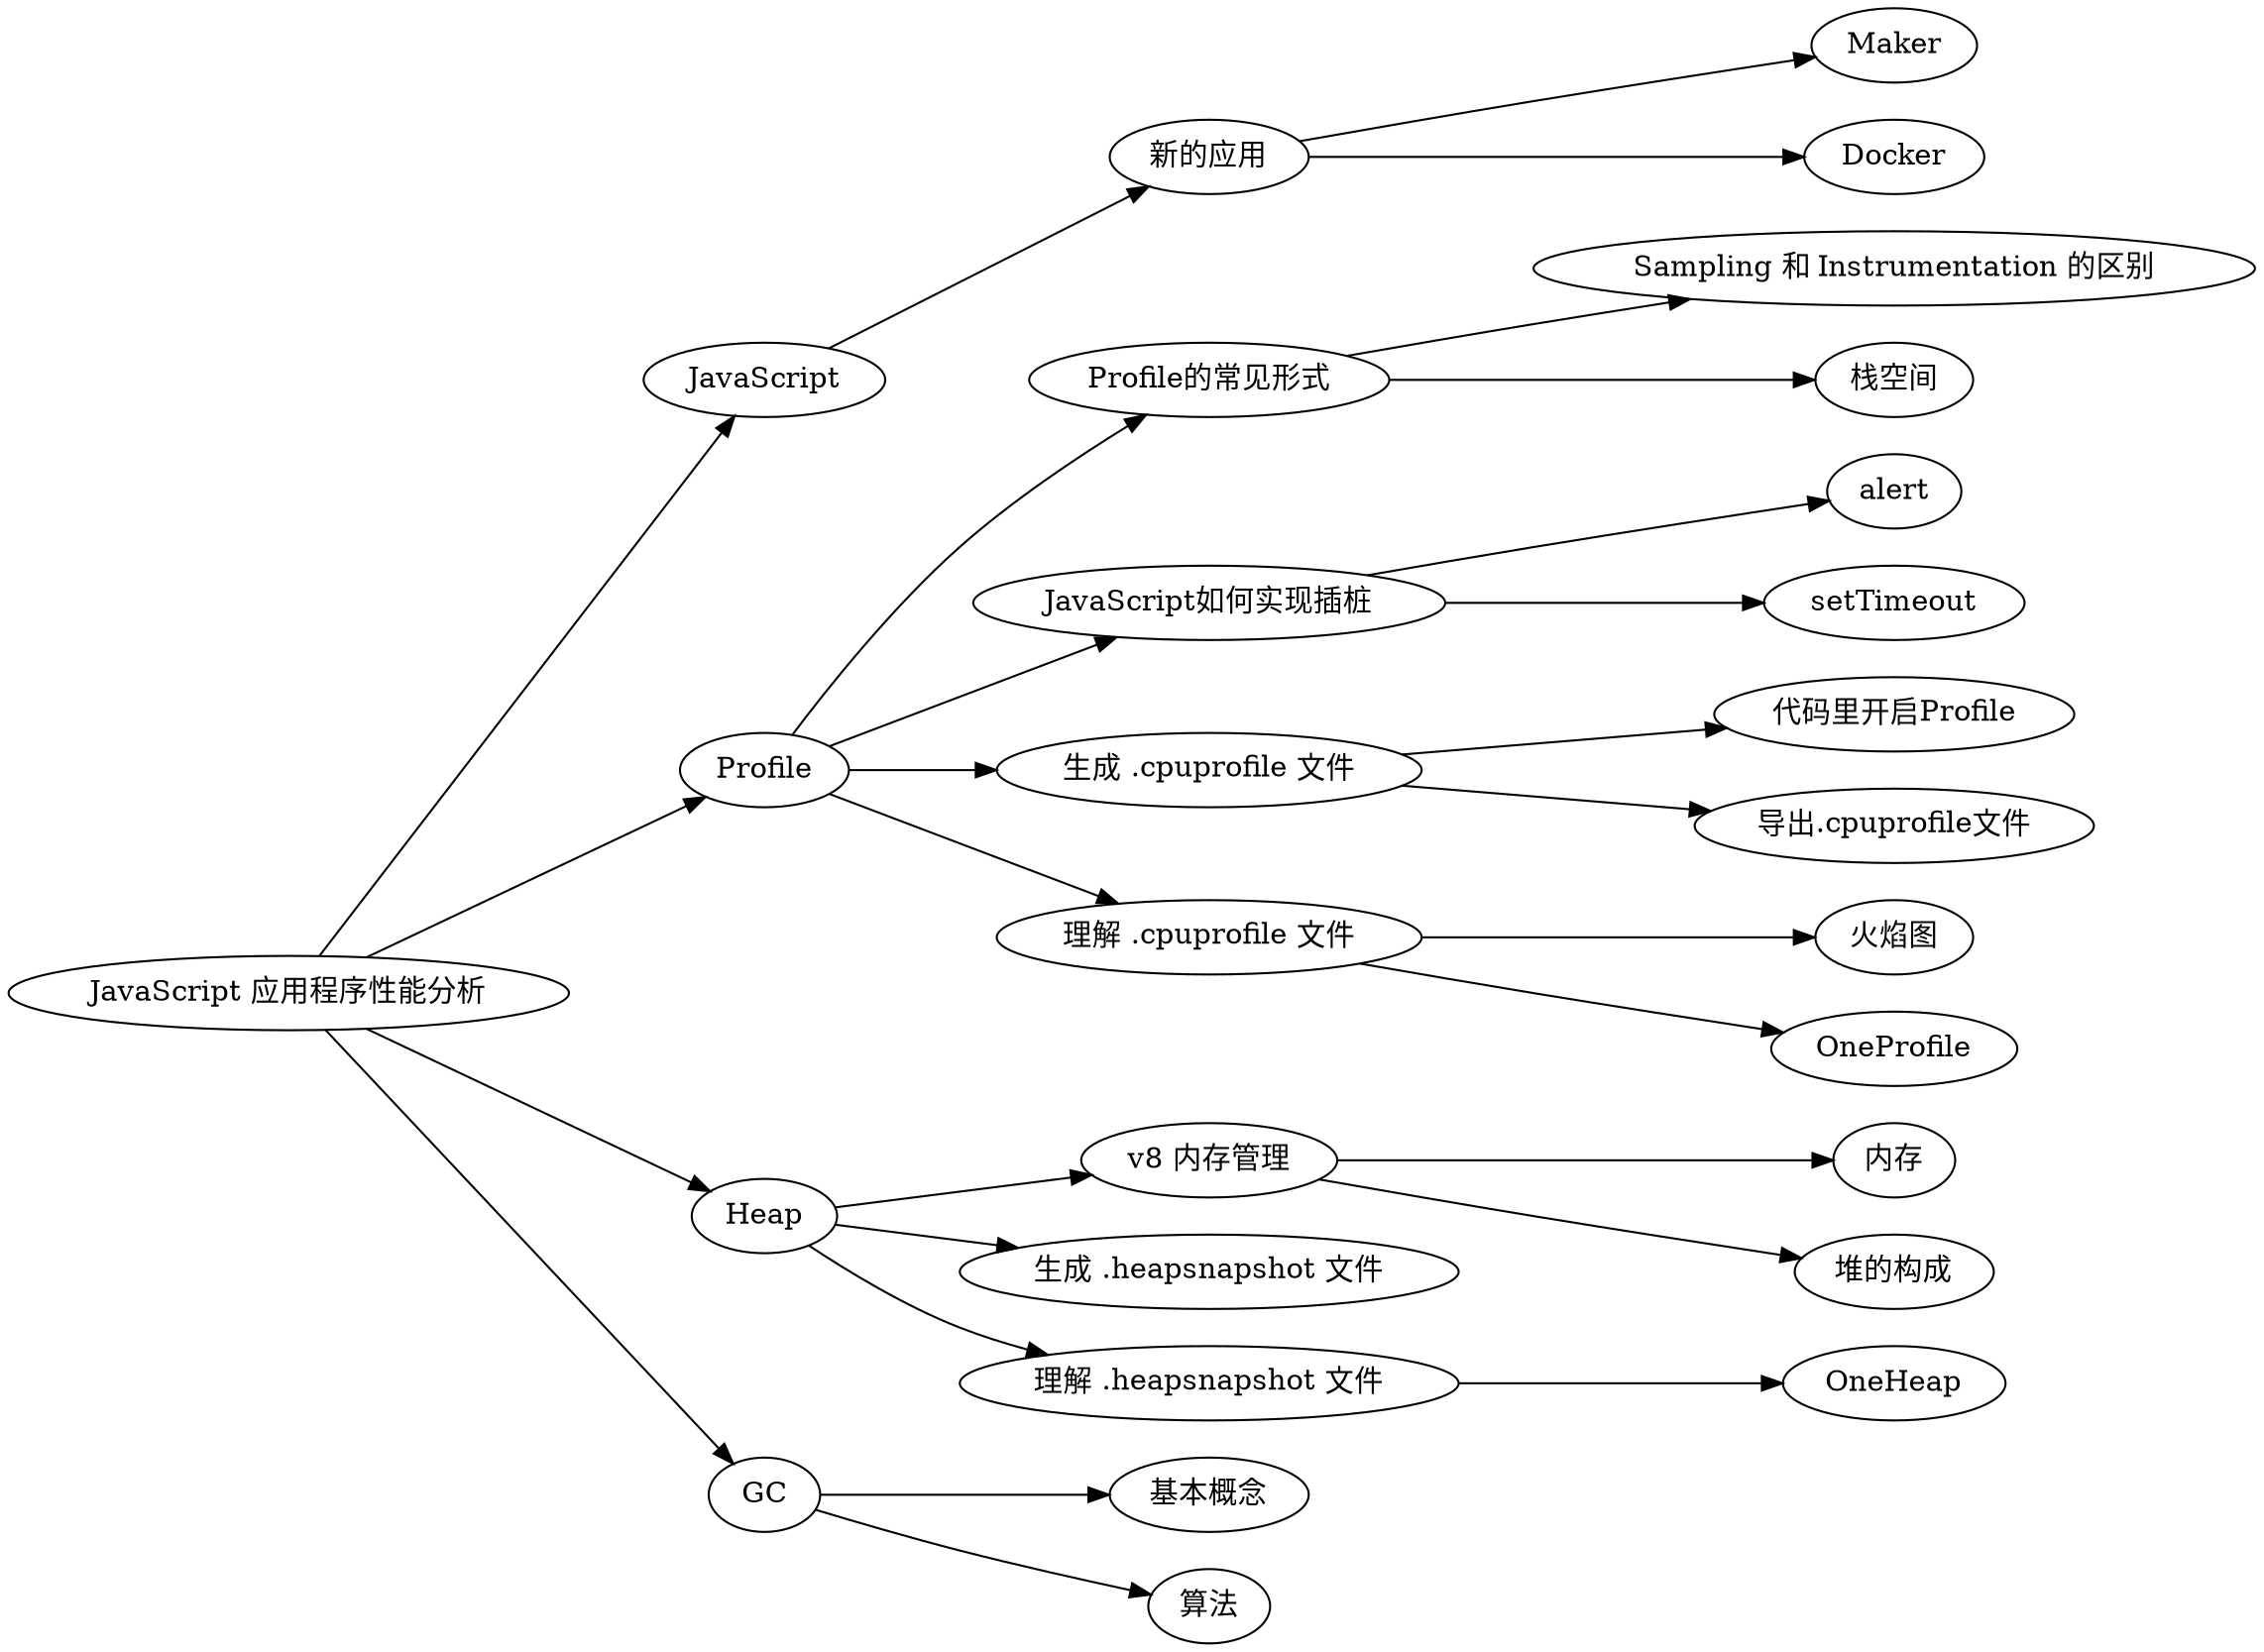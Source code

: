 digraph{
	rankdir=LR

	"JavaScript 应用程序性能分析"->"JavaScript","Profile","Heap","GC"
  	"JavaScript"->"新的应用"
	"新的应用"->"Maker","Docker"

	"Profile"->"Profile的常见形式"->"Sampling 和 Instrumentation 的区别","栈空间"
	"Profile"->"JavaScript如何实现插桩"->"alert","setTimeout"
	"Profile"->"生成 .cpuprofile 文件"->"代码里开启Profile","导出.cpuprofile文件"
	"Profile"->"理解 .cpuprofile 文件"->"火焰图","OneProfile"

	"Heap"   ->"v8 内存管理" ->"内存","堆的构成"
	"Heap"   ->"生成 .heapsnapshot 文件"
	"Heap"   ->"理解 .heapsnapshot 文件"->"OneHeap"

	"GC"     ->"基本概念","算法"
}